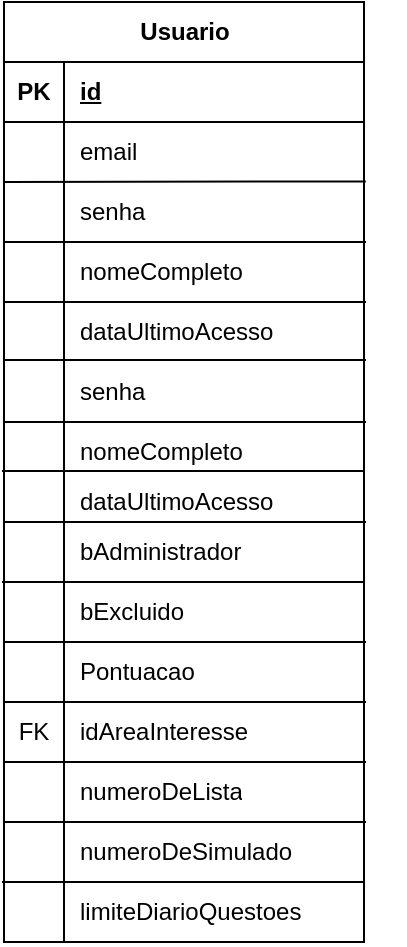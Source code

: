 <mxfile version="27.1.4">
  <diagram id="R2lEEEUBdFMjLlhIrx00" name="Page-1">
    <mxGraphModel dx="942" dy="424" grid="1" gridSize="10" guides="1" tooltips="1" connect="1" arrows="1" fold="1" page="1" pageScale="1" pageWidth="850" pageHeight="1100" math="0" shadow="0" extFonts="Permanent Marker^https://fonts.googleapis.com/css?family=Permanent+Marker">
      <root>
        <mxCell id="0" />
        <mxCell id="1" parent="0" />
        <mxCell id="M0f97dHX40nC0RRnqGgA-1" value="Usuario" style="shape=table;startSize=30;container=1;collapsible=1;childLayout=tableLayout;fixedRows=1;rowLines=0;fontStyle=1;align=center;resizeLast=1;html=1;" vertex="1" parent="1">
          <mxGeometry x="81" y="40" width="180" height="470" as="geometry" />
        </mxCell>
        <mxCell id="M0f97dHX40nC0RRnqGgA-2" value="" style="shape=tableRow;horizontal=0;startSize=0;swimlaneHead=0;swimlaneBody=0;fillColor=none;collapsible=0;dropTarget=0;points=[[0,0.5],[1,0.5]];portConstraint=eastwest;top=0;left=0;right=0;bottom=1;" vertex="1" parent="M0f97dHX40nC0RRnqGgA-1">
          <mxGeometry y="30" width="180" height="30" as="geometry" />
        </mxCell>
        <mxCell id="M0f97dHX40nC0RRnqGgA-3" value="PK" style="shape=partialRectangle;connectable=0;fillColor=none;top=0;left=0;bottom=0;right=0;fontStyle=1;overflow=hidden;whiteSpace=wrap;html=1;" vertex="1" parent="M0f97dHX40nC0RRnqGgA-2">
          <mxGeometry width="30" height="30" as="geometry">
            <mxRectangle width="30" height="30" as="alternateBounds" />
          </mxGeometry>
        </mxCell>
        <mxCell id="M0f97dHX40nC0RRnqGgA-4" value="id" style="shape=partialRectangle;connectable=0;fillColor=none;top=0;left=0;bottom=0;right=0;align=left;spacingLeft=6;fontStyle=5;overflow=hidden;whiteSpace=wrap;html=1;" vertex="1" parent="M0f97dHX40nC0RRnqGgA-2">
          <mxGeometry x="30" width="150" height="30" as="geometry">
            <mxRectangle width="150" height="30" as="alternateBounds" />
          </mxGeometry>
        </mxCell>
        <mxCell id="M0f97dHX40nC0RRnqGgA-5" value="" style="shape=tableRow;horizontal=0;startSize=0;swimlaneHead=0;swimlaneBody=0;fillColor=none;collapsible=0;dropTarget=0;points=[[0,0.5],[1,0.5]];portConstraint=eastwest;top=0;left=0;right=0;bottom=0;" vertex="1" parent="M0f97dHX40nC0RRnqGgA-1">
          <mxGeometry y="60" width="180" height="30" as="geometry" />
        </mxCell>
        <mxCell id="M0f97dHX40nC0RRnqGgA-6" value="" style="shape=partialRectangle;connectable=0;fillColor=none;top=0;left=0;bottom=0;right=0;editable=1;overflow=hidden;whiteSpace=wrap;html=1;" vertex="1" parent="M0f97dHX40nC0RRnqGgA-5">
          <mxGeometry width="30" height="30" as="geometry">
            <mxRectangle width="30" height="30" as="alternateBounds" />
          </mxGeometry>
        </mxCell>
        <mxCell id="M0f97dHX40nC0RRnqGgA-7" value="email" style="shape=partialRectangle;connectable=0;fillColor=none;top=0;left=0;bottom=0;right=0;align=left;spacingLeft=6;overflow=hidden;whiteSpace=wrap;html=1;" vertex="1" parent="M0f97dHX40nC0RRnqGgA-5">
          <mxGeometry x="30" width="150" height="30" as="geometry">
            <mxRectangle width="150" height="30" as="alternateBounds" />
          </mxGeometry>
        </mxCell>
        <mxCell id="M0f97dHX40nC0RRnqGgA-8" value="" style="shape=tableRow;horizontal=0;startSize=0;swimlaneHead=0;swimlaneBody=0;fillColor=none;collapsible=0;dropTarget=0;points=[[0,0.5],[1,0.5]];portConstraint=eastwest;top=0;left=0;right=0;bottom=0;" vertex="1" parent="M0f97dHX40nC0RRnqGgA-1">
          <mxGeometry y="90" width="180" height="30" as="geometry" />
        </mxCell>
        <mxCell id="M0f97dHX40nC0RRnqGgA-9" value="" style="shape=partialRectangle;connectable=0;fillColor=none;top=0;left=0;bottom=0;right=0;editable=1;overflow=hidden;whiteSpace=wrap;html=1;" vertex="1" parent="M0f97dHX40nC0RRnqGgA-8">
          <mxGeometry width="30" height="30" as="geometry">
            <mxRectangle width="30" height="30" as="alternateBounds" />
          </mxGeometry>
        </mxCell>
        <mxCell id="M0f97dHX40nC0RRnqGgA-10" value="senha" style="shape=partialRectangle;connectable=0;fillColor=none;top=0;left=0;bottom=0;right=0;align=left;spacingLeft=6;overflow=hidden;whiteSpace=wrap;html=1;" vertex="1" parent="M0f97dHX40nC0RRnqGgA-8">
          <mxGeometry x="30" width="150" height="30" as="geometry">
            <mxRectangle width="150" height="30" as="alternateBounds" />
          </mxGeometry>
        </mxCell>
        <mxCell id="M0f97dHX40nC0RRnqGgA-11" value="" style="shape=tableRow;horizontal=0;startSize=0;swimlaneHead=0;swimlaneBody=0;fillColor=none;collapsible=0;dropTarget=0;points=[[0,0.5],[1,0.5]];portConstraint=eastwest;top=0;left=0;right=0;bottom=0;" vertex="1" parent="M0f97dHX40nC0RRnqGgA-1">
          <mxGeometry y="120" width="180" height="30" as="geometry" />
        </mxCell>
        <mxCell id="M0f97dHX40nC0RRnqGgA-12" value="" style="shape=partialRectangle;connectable=0;fillColor=none;top=0;left=0;bottom=0;right=0;editable=1;overflow=hidden;whiteSpace=wrap;html=1;" vertex="1" parent="M0f97dHX40nC0RRnqGgA-11">
          <mxGeometry width="30" height="30" as="geometry">
            <mxRectangle width="30" height="30" as="alternateBounds" />
          </mxGeometry>
        </mxCell>
        <mxCell id="M0f97dHX40nC0RRnqGgA-13" value="nomeCompleto" style="shape=partialRectangle;connectable=0;fillColor=none;top=0;left=0;bottom=0;right=0;align=left;spacingLeft=6;overflow=hidden;whiteSpace=wrap;html=1;" vertex="1" parent="M0f97dHX40nC0RRnqGgA-11">
          <mxGeometry x="30" width="150" height="30" as="geometry">
            <mxRectangle width="150" height="30" as="alternateBounds" />
          </mxGeometry>
        </mxCell>
        <mxCell id="M0f97dHX40nC0RRnqGgA-14" value="" style="shape=tableRow;horizontal=0;startSize=0;swimlaneHead=0;swimlaneBody=0;fillColor=none;collapsible=0;dropTarget=0;points=[[0,0.5],[1,0.5]];portConstraint=eastwest;top=0;left=0;right=0;bottom=0;" vertex="1" parent="1">
          <mxGeometry x="101" y="190" width="180" height="30" as="geometry" />
        </mxCell>
        <mxCell id="M0f97dHX40nC0RRnqGgA-15" value="" style="shape=partialRectangle;connectable=0;fillColor=none;top=0;left=0;bottom=0;right=0;editable=1;overflow=hidden;whiteSpace=wrap;html=1;" vertex="1" parent="M0f97dHX40nC0RRnqGgA-14">
          <mxGeometry width="30" height="30" as="geometry">
            <mxRectangle width="30" height="30" as="alternateBounds" />
          </mxGeometry>
        </mxCell>
        <mxCell id="M0f97dHX40nC0RRnqGgA-16" value="dataUltimoAcesso" style="shape=partialRectangle;connectable=0;fillColor=none;top=0;left=0;bottom=0;right=0;align=left;spacingLeft=6;overflow=hidden;whiteSpace=wrap;html=1;" vertex="1" parent="M0f97dHX40nC0RRnqGgA-14">
          <mxGeometry x="10" width="150" height="30" as="geometry">
            <mxRectangle width="150" height="30" as="alternateBounds" />
          </mxGeometry>
        </mxCell>
        <mxCell id="M0f97dHX40nC0RRnqGgA-17" value="" style="shape=tableRow;horizontal=0;startSize=0;swimlaneHead=0;swimlaneBody=0;fillColor=none;collapsible=0;dropTarget=0;points=[[0,0.5],[1,0.5]];portConstraint=eastwest;top=0;left=0;right=0;bottom=0;" vertex="1" parent="1">
          <mxGeometry x="81" y="210" width="180" height="30" as="geometry" />
        </mxCell>
        <mxCell id="M0f97dHX40nC0RRnqGgA-18" value="" style="shape=partialRectangle;connectable=0;fillColor=none;top=0;left=0;bottom=0;right=0;editable=1;overflow=hidden;whiteSpace=wrap;html=1;" vertex="1" parent="M0f97dHX40nC0RRnqGgA-17">
          <mxGeometry width="30" height="30" as="geometry">
            <mxRectangle width="30" height="30" as="alternateBounds" />
          </mxGeometry>
        </mxCell>
        <mxCell id="M0f97dHX40nC0RRnqGgA-19" value="senha" style="shape=partialRectangle;connectable=0;fillColor=none;top=0;left=0;bottom=0;right=0;align=left;spacingLeft=6;overflow=hidden;whiteSpace=wrap;html=1;" vertex="1" parent="M0f97dHX40nC0RRnqGgA-17">
          <mxGeometry x="30" y="10" width="150" height="30" as="geometry">
            <mxRectangle width="150" height="30" as="alternateBounds" />
          </mxGeometry>
        </mxCell>
        <mxCell id="M0f97dHX40nC0RRnqGgA-20" value="" style="shape=tableRow;horizontal=0;startSize=0;swimlaneHead=0;swimlaneBody=0;fillColor=none;collapsible=0;dropTarget=0;points=[[0,0.5],[1,0.5]];portConstraint=eastwest;top=0;left=0;right=0;bottom=0;" vertex="1" parent="1">
          <mxGeometry x="81" y="240" width="180" height="30" as="geometry" />
        </mxCell>
        <mxCell id="M0f97dHX40nC0RRnqGgA-21" value="" style="shape=partialRectangle;connectable=0;fillColor=none;top=0;left=0;bottom=0;right=0;editable=1;overflow=hidden;whiteSpace=wrap;html=1;" vertex="1" parent="M0f97dHX40nC0RRnqGgA-20">
          <mxGeometry width="30" height="30" as="geometry">
            <mxRectangle width="30" height="30" as="alternateBounds" />
          </mxGeometry>
        </mxCell>
        <mxCell id="M0f97dHX40nC0RRnqGgA-22" value="nomeCompleto" style="shape=partialRectangle;connectable=0;fillColor=none;top=0;left=0;bottom=0;right=0;align=left;spacingLeft=6;overflow=hidden;whiteSpace=wrap;html=1;" vertex="1" parent="M0f97dHX40nC0RRnqGgA-20">
          <mxGeometry x="30" y="10" width="150" height="30" as="geometry">
            <mxRectangle width="150" height="30" as="alternateBounds" />
          </mxGeometry>
        </mxCell>
        <mxCell id="M0f97dHX40nC0RRnqGgA-23" value="" style="shape=partialRectangle;connectable=0;fillColor=none;top=0;left=0;bottom=0;right=0;editable=1;overflow=hidden;whiteSpace=wrap;html=1;" vertex="1" parent="1">
          <mxGeometry x="101" y="270" width="30" height="30" as="geometry">
            <mxRectangle width="30" height="30" as="alternateBounds" />
          </mxGeometry>
        </mxCell>
        <mxCell id="M0f97dHX40nC0RRnqGgA-24" value="dataUltimoAcesso" style="shape=partialRectangle;connectable=0;fillColor=none;top=0;left=0;bottom=0;right=0;align=left;spacingLeft=6;overflow=hidden;whiteSpace=wrap;html=1;" vertex="1" parent="1">
          <mxGeometry x="111" y="280" width="130" height="20" as="geometry">
            <mxRectangle width="150" height="30" as="alternateBounds" />
          </mxGeometry>
        </mxCell>
        <mxCell id="M0f97dHX40nC0RRnqGgA-25" value="bAdministrador&lt;span style=&quot;color: rgba(0, 0, 0, 0); font-family: monospace; font-size: 0px; text-wrap-mode: nowrap;&quot;&gt;%3CmxGraphModel%3E%3Croot%3E%3CmxCell%20id%3D%220%22%2F%3E%3CmxCell%20id%3D%221%22%20parent%3D%220%22%2F%3E%3CmxCell%20id%3D%222%22%20value%3D%22dataUltimoAcesso%22%20style%3D%22shape%3DpartialRectangle%3Bconnectable%3D0%3BfillColor%3Dnone%3Btop%3D0%3Bleft%3D0%3Bbottom%3D0%3Bright%3D0%3Balign%3Dleft%3BspacingLeft%3D6%3Boverflow%3Dhidden%3BwhiteSpace%3Dwrap%3Bhtml%3D1%3B%22%20vertex%3D%221%22%20parent%3D%221%22%3E%3CmxGeometry%20x%3D%22730%22%20y%3D%2240%22%20width%3D%22150%22%20height%3D%2230%22%20as%3D%22geometry%22%3E%3CmxRectangle%20width%3D%22150%22%20height%3D%2230%22%20as%3D%22alternateBounds%22%2F%3E%3C%2FmxGeometry%3E%3C%2FmxCell%3E%3C%2Froot%3E%3C%2FmxGraphModel%3E&lt;/span&gt;" style="shape=partialRectangle;connectable=0;fillColor=none;top=0;left=0;bottom=0;right=0;align=left;spacingLeft=6;overflow=hidden;whiteSpace=wrap;html=1;" vertex="1" parent="1">
          <mxGeometry x="111" y="300" width="150" height="30" as="geometry">
            <mxRectangle width="150" height="30" as="alternateBounds" />
          </mxGeometry>
        </mxCell>
        <mxCell id="M0f97dHX40nC0RRnqGgA-26" value="bExcluido" style="shape=partialRectangle;connectable=0;fillColor=none;top=0;left=0;bottom=0;right=0;align=left;spacingLeft=6;overflow=hidden;whiteSpace=wrap;html=1;" vertex="1" parent="1">
          <mxGeometry x="111" y="330" width="150" height="30" as="geometry">
            <mxRectangle width="150" height="30" as="alternateBounds" />
          </mxGeometry>
        </mxCell>
        <mxCell id="M0f97dHX40nC0RRnqGgA-27" value="Pontuacao" style="shape=partialRectangle;connectable=0;fillColor=none;top=0;left=0;bottom=0;right=0;align=left;spacingLeft=6;overflow=hidden;whiteSpace=wrap;html=1;" vertex="1" parent="1">
          <mxGeometry x="111" y="360" width="150" height="30" as="geometry">
            <mxRectangle width="150" height="30" as="alternateBounds" />
          </mxGeometry>
        </mxCell>
        <mxCell id="M0f97dHX40nC0RRnqGgA-28" value="idAreaInteresse" style="shape=partialRectangle;connectable=0;fillColor=none;top=0;left=0;bottom=0;right=0;align=left;spacingLeft=6;overflow=hidden;whiteSpace=wrap;html=1;" vertex="1" parent="1">
          <mxGeometry x="111" y="390" width="150" height="30" as="geometry">
            <mxRectangle width="150" height="30" as="alternateBounds" />
          </mxGeometry>
        </mxCell>
        <mxCell id="M0f97dHX40nC0RRnqGgA-29" value="FK" style="shape=partialRectangle;connectable=0;fillColor=none;top=0;left=0;bottom=0;right=0;editable=1;overflow=hidden;whiteSpace=wrap;html=1;" vertex="1" parent="1">
          <mxGeometry x="81" y="390" width="30" height="30" as="geometry">
            <mxRectangle width="30" height="30" as="alternateBounds" />
          </mxGeometry>
        </mxCell>
        <mxCell id="M0f97dHX40nC0RRnqGgA-30" value="numeroDeLista" style="shape=partialRectangle;connectable=0;fillColor=none;top=0;left=0;bottom=0;right=0;align=left;spacingLeft=6;overflow=hidden;whiteSpace=wrap;html=1;" vertex="1" parent="1">
          <mxGeometry x="111" y="420" width="150" height="30" as="geometry">
            <mxRectangle width="150" height="30" as="alternateBounds" />
          </mxGeometry>
        </mxCell>
        <mxCell id="M0f97dHX40nC0RRnqGgA-31" value="numeroDeSimulado&lt;span style=&quot;color: rgba(0, 0, 0, 0); font-family: monospace; font-size: 0px; text-wrap-mode: nowrap;&quot;&gt;%3CmxGraphModel%3E%3Croot%3E%3CmxCell%20id%3D%220%22%2F%3E%3CmxCell%20id%3D%221%22%20parent%3D%220%22%2F%3E%3CmxCell%20id%3D%222%22%20value%3D%22numeroDeLista%22%20style%3D%22shape%3DpartialRectangle%3Bconnectable%3D0%3BfillColor%3Dnone%3Btop%3D0%3Bleft%3D0%3Bbottom%3D0%3Bright%3D0%3Balign%3Dleft%3BspacingLeft%3D6%3Boverflow%3Dhidden%3BwhiteSpace%3Dwrap%3Bhtml%3D1%3B%22%20vertex%3D%221%22%20parent%3D%221%22%3E%3CmxGeometry%20x%3D%22730%22%20y%3D%22190%22%20width%3D%22150%22%20height%3D%2230%22%20as%3D%22geometry%22%3E%3CmxRectangle%20width%3D%22150%22%20height%3D%2230%22%20as%3D%22alternateBounds%22%2F%3E%3C%2FmxGeometry%3E%3C%2FmxCell%3E%3C%2Froot%3E%3C%2FmxGraphModel%3E&lt;/span&gt;" style="shape=partialRectangle;connectable=0;fillColor=none;top=0;left=0;bottom=0;right=0;align=left;spacingLeft=6;overflow=hidden;whiteSpace=wrap;html=1;" vertex="1" parent="1">
          <mxGeometry x="111" y="450" width="150" height="30" as="geometry">
            <mxRectangle width="150" height="30" as="alternateBounds" />
          </mxGeometry>
        </mxCell>
        <mxCell id="M0f97dHX40nC0RRnqGgA-32" value="limiteDiarioQuestoes" style="shape=partialRectangle;connectable=0;fillColor=none;top=0;left=0;bottom=0;right=0;align=left;spacingLeft=6;overflow=hidden;whiteSpace=wrap;html=1;" vertex="1" parent="1">
          <mxGeometry x="111" y="480" width="150" height="30" as="geometry">
            <mxRectangle width="150" height="30" as="alternateBounds" />
          </mxGeometry>
        </mxCell>
        <mxCell id="M0f97dHX40nC0RRnqGgA-33" value="" style="endArrow=none;html=1;rounded=0;" edge="1" parent="1">
          <mxGeometry relative="1" as="geometry">
            <mxPoint x="111" y="190" as="sourcePoint" />
            <mxPoint x="111" y="510" as="targetPoint" />
          </mxGeometry>
        </mxCell>
        <mxCell id="M0f97dHX40nC0RRnqGgA-34" value="" style="endArrow=none;html=1;rounded=0;entryX=1.005;entryY=-0.01;entryDx=0;entryDy=0;entryPerimeter=0;" edge="1" parent="1" target="M0f97dHX40nC0RRnqGgA-8">
          <mxGeometry relative="1" as="geometry">
            <mxPoint x="81" y="130" as="sourcePoint" />
            <mxPoint x="241" y="130" as="targetPoint" />
          </mxGeometry>
        </mxCell>
        <mxCell id="M0f97dHX40nC0RRnqGgA-35" value="" style="endArrow=none;html=1;rounded=0;entryX=1.005;entryY=-0.01;entryDx=0;entryDy=0;entryPerimeter=0;" edge="1" parent="1">
          <mxGeometry relative="1" as="geometry">
            <mxPoint x="81" y="160" as="sourcePoint" />
            <mxPoint x="262" y="160" as="targetPoint" />
          </mxGeometry>
        </mxCell>
        <mxCell id="M0f97dHX40nC0RRnqGgA-36" value="" style="endArrow=none;html=1;rounded=0;entryX=1.005;entryY=-0.01;entryDx=0;entryDy=0;entryPerimeter=0;" edge="1" parent="1">
          <mxGeometry relative="1" as="geometry">
            <mxPoint x="81" y="190" as="sourcePoint" />
            <mxPoint x="262" y="190" as="targetPoint" />
          </mxGeometry>
        </mxCell>
        <mxCell id="M0f97dHX40nC0RRnqGgA-37" value="" style="endArrow=none;html=1;rounded=0;entryX=1.005;entryY=-0.01;entryDx=0;entryDy=0;entryPerimeter=0;" edge="1" parent="1">
          <mxGeometry relative="1" as="geometry">
            <mxPoint x="81" y="219" as="sourcePoint" />
            <mxPoint x="262" y="219" as="targetPoint" />
          </mxGeometry>
        </mxCell>
        <mxCell id="M0f97dHX40nC0RRnqGgA-38" value="" style="endArrow=none;html=1;rounded=0;entryX=1.005;entryY=-0.01;entryDx=0;entryDy=0;entryPerimeter=0;" edge="1" parent="1">
          <mxGeometry relative="1" as="geometry">
            <mxPoint x="81" y="250" as="sourcePoint" />
            <mxPoint x="262" y="250" as="targetPoint" />
          </mxGeometry>
        </mxCell>
        <mxCell id="M0f97dHX40nC0RRnqGgA-39" value="" style="endArrow=none;html=1;rounded=0;entryX=1.005;entryY=-0.01;entryDx=0;entryDy=0;entryPerimeter=0;" edge="1" parent="1">
          <mxGeometry relative="1" as="geometry">
            <mxPoint x="80" y="274.5" as="sourcePoint" />
            <mxPoint x="261" y="274.5" as="targetPoint" />
          </mxGeometry>
        </mxCell>
        <mxCell id="M0f97dHX40nC0RRnqGgA-40" value="" style="endArrow=none;html=1;rounded=0;entryX=1.005;entryY=-0.01;entryDx=0;entryDy=0;entryPerimeter=0;" edge="1" parent="1">
          <mxGeometry relative="1" as="geometry">
            <mxPoint x="81" y="300" as="sourcePoint" />
            <mxPoint x="262" y="300" as="targetPoint" />
          </mxGeometry>
        </mxCell>
        <mxCell id="M0f97dHX40nC0RRnqGgA-41" value="" style="endArrow=none;html=1;rounded=0;entryX=1.005;entryY=-0.01;entryDx=0;entryDy=0;entryPerimeter=0;" edge="1" parent="1">
          <mxGeometry relative="1" as="geometry">
            <mxPoint x="80" y="330" as="sourcePoint" />
            <mxPoint x="261" y="330" as="targetPoint" />
          </mxGeometry>
        </mxCell>
        <mxCell id="M0f97dHX40nC0RRnqGgA-42" value="" style="endArrow=none;html=1;rounded=0;entryX=1.005;entryY=-0.01;entryDx=0;entryDy=0;entryPerimeter=0;" edge="1" parent="1">
          <mxGeometry relative="1" as="geometry">
            <mxPoint x="81" y="360" as="sourcePoint" />
            <mxPoint x="262" y="360" as="targetPoint" />
          </mxGeometry>
        </mxCell>
        <mxCell id="M0f97dHX40nC0RRnqGgA-43" value="" style="endArrow=none;html=1;rounded=0;entryX=1.005;entryY=-0.01;entryDx=0;entryDy=0;entryPerimeter=0;" edge="1" parent="1">
          <mxGeometry relative="1" as="geometry">
            <mxPoint x="81" y="390" as="sourcePoint" />
            <mxPoint x="262" y="390" as="targetPoint" />
          </mxGeometry>
        </mxCell>
        <mxCell id="M0f97dHX40nC0RRnqGgA-44" value="" style="endArrow=none;html=1;rounded=0;entryX=1.005;entryY=-0.01;entryDx=0;entryDy=0;entryPerimeter=0;" edge="1" parent="1">
          <mxGeometry relative="1" as="geometry">
            <mxPoint x="81" y="420" as="sourcePoint" />
            <mxPoint x="262" y="420" as="targetPoint" />
          </mxGeometry>
        </mxCell>
        <mxCell id="M0f97dHX40nC0RRnqGgA-45" value="" style="endArrow=none;html=1;rounded=0;entryX=1.005;entryY=-0.01;entryDx=0;entryDy=0;entryPerimeter=0;" edge="1" parent="1">
          <mxGeometry relative="1" as="geometry">
            <mxPoint x="81" y="450" as="sourcePoint" />
            <mxPoint x="262" y="450" as="targetPoint" />
          </mxGeometry>
        </mxCell>
        <mxCell id="M0f97dHX40nC0RRnqGgA-46" value="" style="endArrow=none;html=1;rounded=0;entryX=1.005;entryY=-0.01;entryDx=0;entryDy=0;entryPerimeter=0;" edge="1" parent="1">
          <mxGeometry relative="1" as="geometry">
            <mxPoint x="80" y="480" as="sourcePoint" />
            <mxPoint x="261" y="480" as="targetPoint" />
          </mxGeometry>
        </mxCell>
      </root>
    </mxGraphModel>
  </diagram>
</mxfile>
